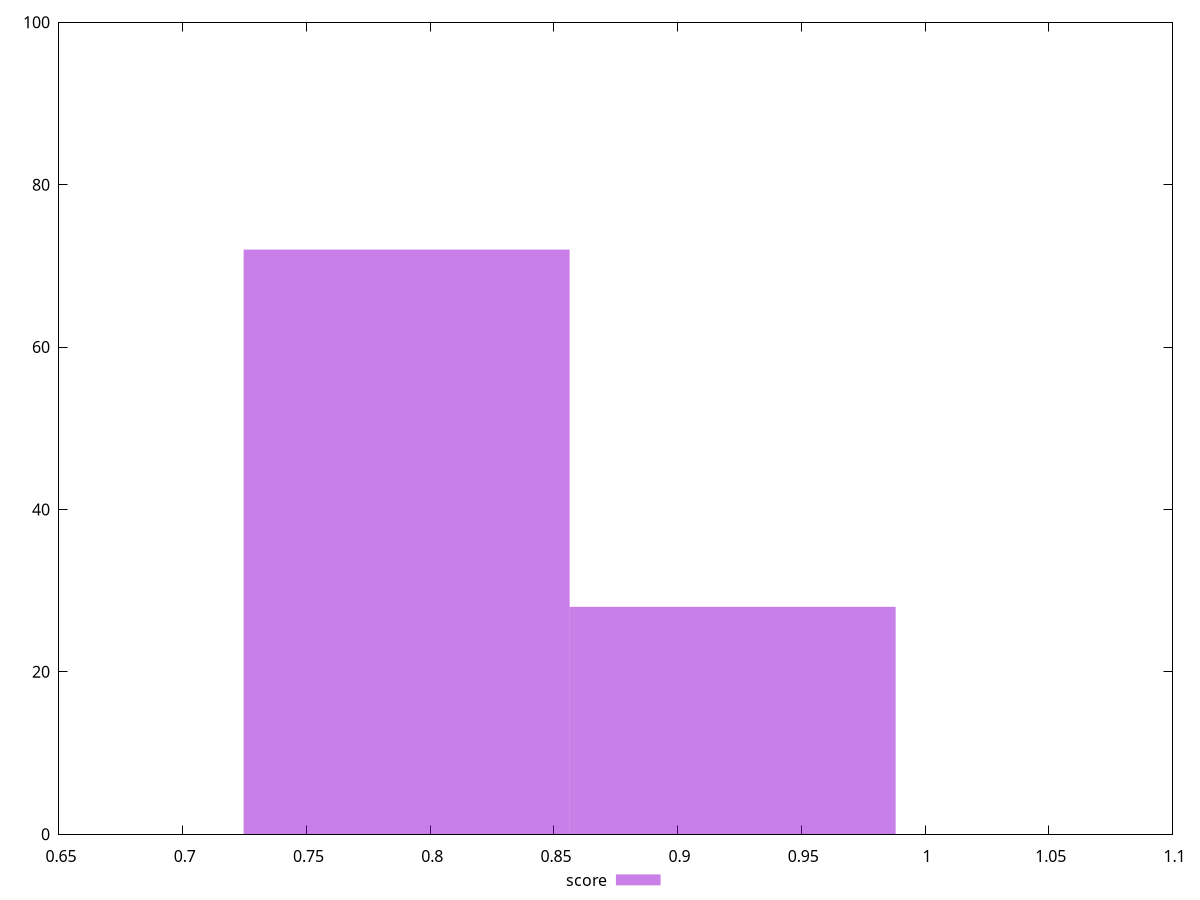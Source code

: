reset
set terminal svg size 640, 490 enhanced background rgb 'white'
set output "reprap/uses-http2/samples/pages+cached+noexternal+noimg/score/histogram.svg"

$score <<EOF
0.7904897550919516 72
0.9222380476072769 28
EOF

set key outside below
set boxwidth 0.13174829251532527
set yrange [0:100]
set style fill transparent solid 0.5 noborder

plot \
  $score title "score" with boxes, \


reset